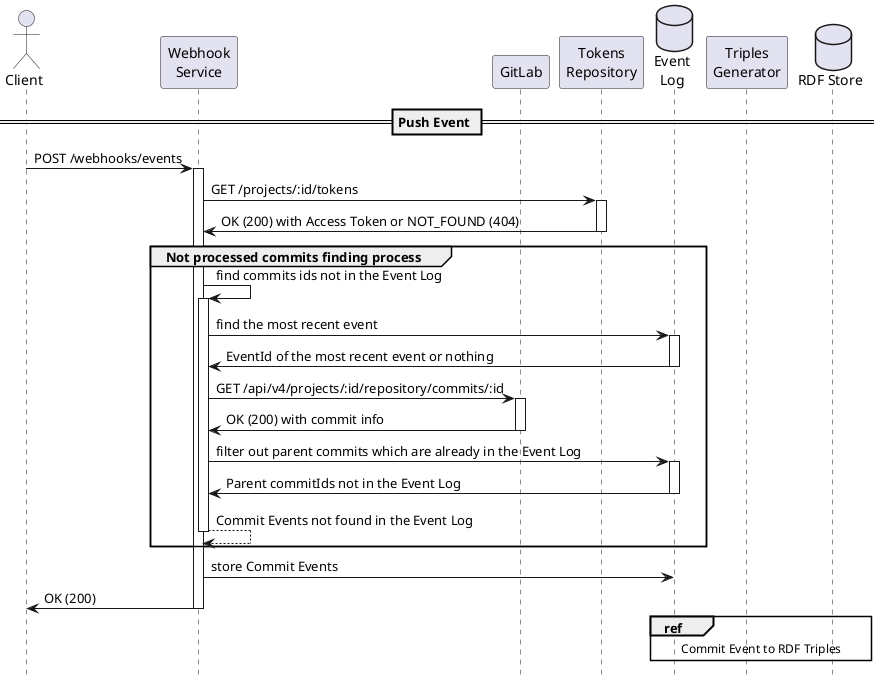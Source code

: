     @startuml
    hide footbox
    skinparam shadowing false

    actor Client
    participant "Webhook\nService" as Webhook
    participant GitLab
    participant "Tokens\nRepository" as Tokens
    database "Event\nLog" as Log
    participant "Triples\nGenerator" as Triples
    database "RDF Store" as Jena

    == Push Event ==
    Client->Webhook: POST /webhooks/events
    activate Webhook
    Webhook->Tokens: GET /projects/:id/tokens
    activate Tokens
    Tokens->Webhook: OK (200) with Access Token or NOT_FOUND (404)
    deactivate Tokens
    group Not processed commits finding process
    Webhook->Webhook ++ : find commits ids not in the Event Log
    Webhook->Log: find the most recent event
    activate Log
    Log->Webhook: EventId of the most recent event or nothing
    deactivate Log
    Webhook->GitLab: GET /api/v4/projects/:id/repository/commits/:id
    activate GitLab
    GitLab->Webhook: OK (200) with commit info
    deactivate GitLab
    Webhook->Log: filter out parent commits which are already in the Event Log
    activate Log
    Log->Webhook: Parent commitIds not in the Event Log
    deactivate Log
    return Commit Events not found in the Event Log
    end
    Webhook->Log: store Commit Events
    Webhook->Client: OK (200)
    deactivate Webhook
    ref over Log, Jena: Commit Event to RDF Triples

    @enduml
